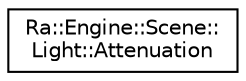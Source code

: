 digraph "Graphical Class Hierarchy"
{
 // INTERACTIVE_SVG=YES
 // LATEX_PDF_SIZE
  edge [fontname="Helvetica",fontsize="10",labelfontname="Helvetica",labelfontsize="10"];
  node [fontname="Helvetica",fontsize="10",shape=record];
  rankdir="LR";
  Node0 [label="Ra::Engine::Scene::\lLight::Attenuation",height=0.2,width=0.4,color="black", fillcolor="white", style="filled",URL="$structRa_1_1Engine_1_1Scene_1_1Light_1_1Attenuation.html",tooltip=" "];
}
